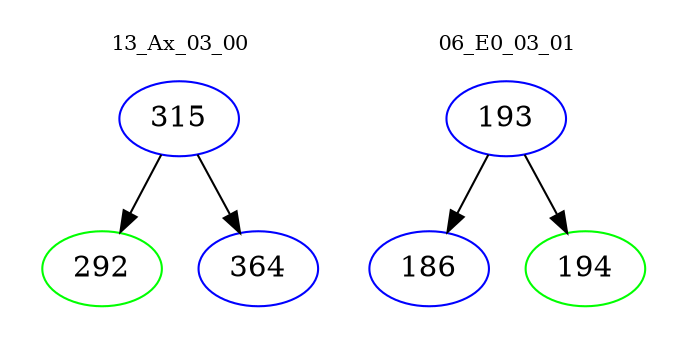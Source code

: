 digraph{
subgraph cluster_0 {
color = white
label = "13_Ax_03_00";
fontsize=10;
T0_315 [label="315", color="blue"]
T0_315 -> T0_292 [color="black"]
T0_292 [label="292", color="green"]
T0_315 -> T0_364 [color="black"]
T0_364 [label="364", color="blue"]
}
subgraph cluster_1 {
color = white
label = "06_E0_03_01";
fontsize=10;
T1_193 [label="193", color="blue"]
T1_193 -> T1_186 [color="black"]
T1_186 [label="186", color="blue"]
T1_193 -> T1_194 [color="black"]
T1_194 [label="194", color="green"]
}
}
